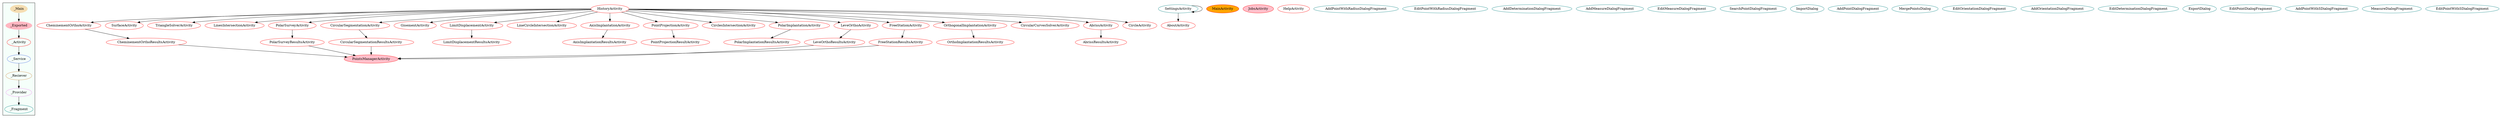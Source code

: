 digraph G {
subgraph cluster_legend{ 
bgcolor=mintcream;
_Activity[color = red];
_Service[color = royalblue];
_Provider[color = violet];
_Reciever[color = peru];
_Fragment[color = teal];
_Main[style=filled, fillcolor=wheat, color = mintcream];
_Exported[style=filled, fillcolor=lightpink, color = mintcream];
_Main -> _Exported -> _Activity -> _Service -> _Reciever -> _Provider -> _Fragment; 
}
CheminementOrthoActivity[color = red];
PolarSurveyResultsActivity[color = red];
SurfaceActivity[color = red];
TriangleSolverActivity[color = red];
LinesIntersectionActivity[color = red];
PolarSurveyActivity[color = red];
CircularSegmentationActivity[color = red];
GisementActivity[color = red];
LimitDisplacementActivity[color = red];
AxisImplantationResultsActivity[color = red];
LineCircleIntersectionActivity[color = red];
OrthoImplantationResultsActivity[color = red];
AxisImplantationActivity[color = red];
PointProjectionActivity[color = red];
CirclesIntersectionActivity[color = red];
CircularSegmentationResultsActivity[color = red];
PointsManagerActivity[style=filled, fillcolor=pink, color = red];
PolarImplantationActivity[color = red];
PolarImplantationResultsActivity[color = red];
LeveOrthoActivity[color = red];
FreeStationResultsActivity[color = red];
LimitDisplacementResultsActivity[color = red];
HistoryActivity[color = red];
FreeStationActivity[color = red];
AboutActivity[color = red];
OrthogonalImplantationActivity[color = red];
MainActivity[style=filled, fillcolor=orange, color = red];
JobsActivity[style=filled, fillcolor=pink, color = red];
PointProjectionResultActivity[color = red];
CircularCurvesSolverActivity[color = red];
AbrissActivity[color = red];
CheminementOrthoResultsActivity[color = red];
AbrissResultsActivity[color = red];
SettingsActivity[color = red];
HelpActivity[color = red];
LeveOrthoResultsActivity[color = red];
CircleActivity[color = red];
AddPointWithRadiusDialogFragment[color = teal];
EditPointWithRadiusDialogFragment[color = teal];
AddDeterminationDialogFragment[color = teal];
AddMeasureDialogFragment[color = teal];
EditMeasureDialogFragment[color = teal];
SearchPointDialogFragment[color = teal];
ImportDialog[color = teal];
AddPointDialogFragment[color = teal];
MergePointsDialog[color = teal];
EditOrientationDialogFragment[color = teal];
AddOrientationDialogFragment[color = teal];
EditDeterminationDialogFragment[color = teal];
ImportDialog[color = teal];
ExportDialog[color = teal];
EditPointDialogFragment[color = teal];
AddMeasureDialogFragment[color = teal];
SettingsActivity[color = teal];
AddPointWithSDialogFragment[color = teal];
EditMeasureDialogFragment[color = teal];
EditMeasureDialogFragment[color = teal];
MeasureDialogFragment[color = teal];
MeasureDialogFragment[color = teal];
AddMeasureDialogFragment[color = teal];
EditPointWithSDialogFragment[color = teal];
ExportDialog[color = teal];
FreeStationResultsActivity->PointsManagerActivity;
HistoryActivity->LimitDisplacementActivity;
HistoryActivity->CircularCurvesSolverActivity;
HistoryActivity->LineCircleIntersectionActivity;
HistoryActivity->CircularSegmentationActivity;
HistoryActivity->TriangleSolverActivity;
HistoryActivity->CirclesIntersectionActivity;
HistoryActivity->PointProjectionActivity;
HistoryActivity->FreeStationActivity;
HistoryActivity->SurfaceActivity;
HistoryActivity->GisementActivity;
HistoryActivity->OrthogonalImplantationActivity;
HistoryActivity->PolarSurveyActivity;
HistoryActivity->AxisImplantationActivity;
HistoryActivity->CircleActivity;
HistoryActivity->CheminementOrthoActivity;
HistoryActivity->AbrissActivity;
HistoryActivity->LeveOrthoActivity;
HistoryActivity->PolarImplantationActivity;
HistoryActivity->LinesIntersectionActivity;
FreeStationActivity->FreeStationResultsActivity;
OrthogonalImplantationActivity->OrthoImplantationResultsActivity;
PolarSurveyResultsActivity->PointsManagerActivity;
CheminementOrthoActivity->CheminementOrthoResultsActivity;
CircularSegmentationActivity->CircularSegmentationResultsActivity;
PolarSurveyActivity->PolarSurveyResultsActivity;
LimitDisplacementActivity->LimitDisplacementResultsActivity;
AbrissActivity->AbrissResultsActivity;
AxisImplantationActivity->AxisImplantationResultsActivity;
CheminementOrthoResultsActivity->PointsManagerActivity;
PointProjectionActivity->PointProjectionResultActivity;
SettingsActivity->AboutActivity;
SettingsActivity->SettingsActivity;
CircularSegmentationResultsActivity->PointsManagerActivity;
LeveOrthoResultsActivity->PointsManagerActivity;
PolarImplantationActivity->PolarImplantationResultsActivity;
LeveOrthoActivity->LeveOrthoResultsActivity;
}
